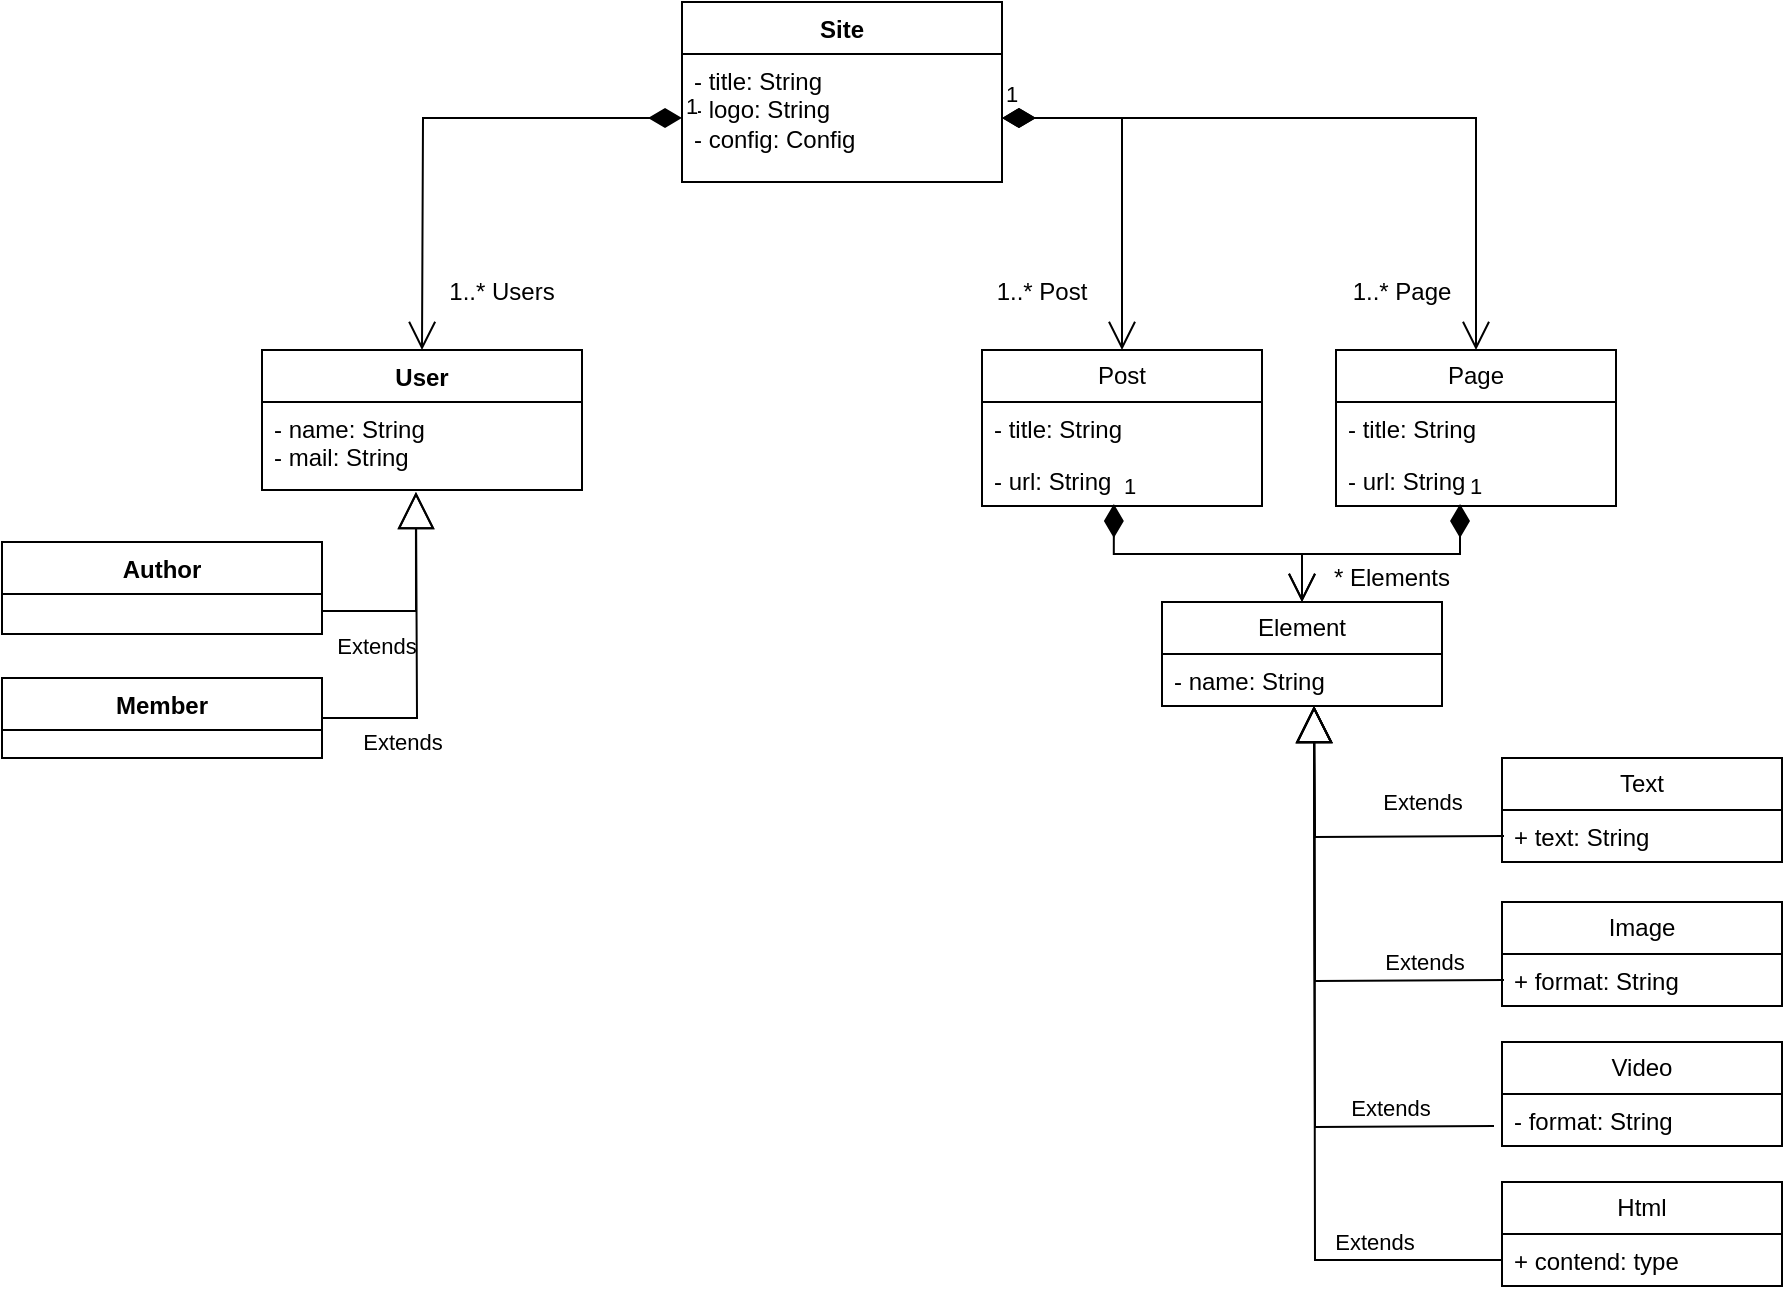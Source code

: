 <mxfile version="24.7.17">
  <diagram name="Página-1" id="rekLF5pdcxeFeIHWeOw1">
    <mxGraphModel dx="880" dy="468" grid="1" gridSize="10" guides="1" tooltips="1" connect="1" arrows="1" fold="1" page="1" pageScale="1" pageWidth="827" pageHeight="1169" math="0" shadow="0">
      <root>
        <mxCell id="0" />
        <mxCell id="1" parent="0" />
        <mxCell id="IjPCQMsyEh58ICkZ4lRm-1" value="User" style="swimlane;fontStyle=1;align=center;verticalAlign=top;childLayout=stackLayout;horizontal=1;startSize=26;horizontalStack=0;resizeParent=1;resizeParentMax=0;resizeLast=0;collapsible=1;marginBottom=0;whiteSpace=wrap;html=1;" vertex="1" parent="1">
          <mxGeometry x="150" y="204" width="160" height="70" as="geometry" />
        </mxCell>
        <mxCell id="IjPCQMsyEh58ICkZ4lRm-2" value="- name: String&lt;div&gt;- mail: String&lt;/div&gt;" style="text;strokeColor=none;fillColor=none;align=left;verticalAlign=top;spacingLeft=4;spacingRight=4;overflow=hidden;rotatable=0;points=[[0,0.5],[1,0.5]];portConstraint=eastwest;whiteSpace=wrap;html=1;" vertex="1" parent="IjPCQMsyEh58ICkZ4lRm-1">
          <mxGeometry y="26" width="160" height="44" as="geometry" />
        </mxCell>
        <mxCell id="IjPCQMsyEh58ICkZ4lRm-5" value="Post" style="swimlane;fontStyle=0;childLayout=stackLayout;horizontal=1;startSize=26;fillColor=none;horizontalStack=0;resizeParent=1;resizeParentMax=0;resizeLast=0;collapsible=1;marginBottom=0;whiteSpace=wrap;html=1;" vertex="1" parent="1">
          <mxGeometry x="510" y="204" width="140" height="78" as="geometry" />
        </mxCell>
        <mxCell id="IjPCQMsyEh58ICkZ4lRm-6" value="- title: String" style="text;strokeColor=none;fillColor=none;align=left;verticalAlign=top;spacingLeft=4;spacingRight=4;overflow=hidden;rotatable=0;points=[[0,0.5],[1,0.5]];portConstraint=eastwest;whiteSpace=wrap;html=1;" vertex="1" parent="IjPCQMsyEh58ICkZ4lRm-5">
          <mxGeometry y="26" width="140" height="26" as="geometry" />
        </mxCell>
        <mxCell id="IjPCQMsyEh58ICkZ4lRm-7" value="- url: String" style="text;strokeColor=none;fillColor=none;align=left;verticalAlign=top;spacingLeft=4;spacingRight=4;overflow=hidden;rotatable=0;points=[[0,0.5],[1,0.5]];portConstraint=eastwest;whiteSpace=wrap;html=1;" vertex="1" parent="IjPCQMsyEh58ICkZ4lRm-5">
          <mxGeometry y="52" width="140" height="26" as="geometry" />
        </mxCell>
        <mxCell id="IjPCQMsyEh58ICkZ4lRm-9" value="Element" style="swimlane;fontStyle=0;childLayout=stackLayout;horizontal=1;startSize=26;fillColor=none;horizontalStack=0;resizeParent=1;resizeParentMax=0;resizeLast=0;collapsible=1;marginBottom=0;whiteSpace=wrap;html=1;" vertex="1" parent="1">
          <mxGeometry x="600" y="330" width="140" height="52" as="geometry" />
        </mxCell>
        <mxCell id="IjPCQMsyEh58ICkZ4lRm-10" value="- name: String" style="text;strokeColor=none;fillColor=none;align=left;verticalAlign=top;spacingLeft=4;spacingRight=4;overflow=hidden;rotatable=0;points=[[0,0.5],[1,0.5]];portConstraint=eastwest;whiteSpace=wrap;html=1;" vertex="1" parent="IjPCQMsyEh58ICkZ4lRm-9">
          <mxGeometry y="26" width="140" height="26" as="geometry" />
        </mxCell>
        <mxCell id="IjPCQMsyEh58ICkZ4lRm-13" value="Video" style="swimlane;fontStyle=0;childLayout=stackLayout;horizontal=1;startSize=26;fillColor=none;horizontalStack=0;resizeParent=1;resizeParentMax=0;resizeLast=0;collapsible=1;marginBottom=0;whiteSpace=wrap;html=1;" vertex="1" parent="1">
          <mxGeometry x="770" y="550" width="140" height="52" as="geometry" />
        </mxCell>
        <mxCell id="IjPCQMsyEh58ICkZ4lRm-16" value="- format: String" style="text;strokeColor=none;fillColor=none;align=left;verticalAlign=top;spacingLeft=4;spacingRight=4;overflow=hidden;rotatable=0;points=[[0,0.5],[1,0.5]];portConstraint=eastwest;whiteSpace=wrap;html=1;" vertex="1" parent="IjPCQMsyEh58ICkZ4lRm-13">
          <mxGeometry y="26" width="140" height="26" as="geometry" />
        </mxCell>
        <mxCell id="IjPCQMsyEh58ICkZ4lRm-17" value="Image" style="swimlane;fontStyle=0;childLayout=stackLayout;horizontal=1;startSize=26;fillColor=none;horizontalStack=0;resizeParent=1;resizeParentMax=0;resizeLast=0;collapsible=1;marginBottom=0;whiteSpace=wrap;html=1;" vertex="1" parent="1">
          <mxGeometry x="770" y="480" width="140" height="52" as="geometry">
            <mxRectangle x="880" y="150" width="70" height="30" as="alternateBounds" />
          </mxGeometry>
        </mxCell>
        <mxCell id="IjPCQMsyEh58ICkZ4lRm-18" value="+ format: String" style="text;strokeColor=none;fillColor=none;align=left;verticalAlign=top;spacingLeft=4;spacingRight=4;overflow=hidden;rotatable=0;points=[[0,0.5],[1,0.5]];portConstraint=eastwest;whiteSpace=wrap;html=1;" vertex="1" parent="IjPCQMsyEh58ICkZ4lRm-17">
          <mxGeometry y="26" width="140" height="26" as="geometry" />
        </mxCell>
        <mxCell id="IjPCQMsyEh58ICkZ4lRm-21" value="Text" style="swimlane;fontStyle=0;childLayout=stackLayout;horizontal=1;startSize=26;fillColor=none;horizontalStack=0;resizeParent=1;resizeParentMax=0;resizeLast=0;collapsible=1;marginBottom=0;whiteSpace=wrap;html=1;" vertex="1" parent="1">
          <mxGeometry x="770" y="408" width="140" height="52" as="geometry" />
        </mxCell>
        <mxCell id="IjPCQMsyEh58ICkZ4lRm-22" value="+ text: String" style="text;strokeColor=none;fillColor=none;align=left;verticalAlign=top;spacingLeft=4;spacingRight=4;overflow=hidden;rotatable=0;points=[[0,0.5],[1,0.5]];portConstraint=eastwest;whiteSpace=wrap;html=1;" vertex="1" parent="IjPCQMsyEh58ICkZ4lRm-21">
          <mxGeometry y="26" width="140" height="26" as="geometry" />
        </mxCell>
        <mxCell id="IjPCQMsyEh58ICkZ4lRm-25" value="Html" style="swimlane;fontStyle=0;childLayout=stackLayout;horizontal=1;startSize=26;fillColor=none;horizontalStack=0;resizeParent=1;resizeParentMax=0;resizeLast=0;collapsible=1;marginBottom=0;whiteSpace=wrap;html=1;" vertex="1" parent="1">
          <mxGeometry x="770" y="620" width="140" height="52" as="geometry" />
        </mxCell>
        <mxCell id="IjPCQMsyEh58ICkZ4lRm-26" value="+ contend: type" style="text;strokeColor=none;fillColor=none;align=left;verticalAlign=top;spacingLeft=4;spacingRight=4;overflow=hidden;rotatable=0;points=[[0,0.5],[1,0.5]];portConstraint=eastwest;whiteSpace=wrap;html=1;" vertex="1" parent="IjPCQMsyEh58ICkZ4lRm-25">
          <mxGeometry y="26" width="140" height="26" as="geometry" />
        </mxCell>
        <mxCell id="IjPCQMsyEh58ICkZ4lRm-29" value="Page" style="swimlane;fontStyle=0;childLayout=stackLayout;horizontal=1;startSize=26;fillColor=none;horizontalStack=0;resizeParent=1;resizeParentMax=0;resizeLast=0;collapsible=1;marginBottom=0;whiteSpace=wrap;html=1;" vertex="1" parent="1">
          <mxGeometry x="687" y="204" width="140" height="78" as="geometry" />
        </mxCell>
        <mxCell id="IjPCQMsyEh58ICkZ4lRm-30" value="- title: String" style="text;strokeColor=none;fillColor=none;align=left;verticalAlign=top;spacingLeft=4;spacingRight=4;overflow=hidden;rotatable=0;points=[[0,0.5],[1,0.5]];portConstraint=eastwest;whiteSpace=wrap;html=1;" vertex="1" parent="IjPCQMsyEh58ICkZ4lRm-29">
          <mxGeometry y="26" width="140" height="26" as="geometry" />
        </mxCell>
        <mxCell id="IjPCQMsyEh58ICkZ4lRm-31" value="- url: String" style="text;strokeColor=none;fillColor=none;align=left;verticalAlign=top;spacingLeft=4;spacingRight=4;overflow=hidden;rotatable=0;points=[[0,0.5],[1,0.5]];portConstraint=eastwest;whiteSpace=wrap;html=1;" vertex="1" parent="IjPCQMsyEh58ICkZ4lRm-29">
          <mxGeometry y="52" width="140" height="26" as="geometry" />
        </mxCell>
        <mxCell id="IjPCQMsyEh58ICkZ4lRm-32" value="Author" style="swimlane;fontStyle=1;align=center;verticalAlign=top;childLayout=stackLayout;horizontal=1;startSize=26;horizontalStack=0;resizeParent=1;resizeParentMax=0;resizeLast=0;collapsible=1;marginBottom=0;whiteSpace=wrap;html=1;" vertex="1" parent="1">
          <mxGeometry x="20" y="300" width="160" height="46" as="geometry" />
        </mxCell>
        <mxCell id="IjPCQMsyEh58ICkZ4lRm-34" value="Member" style="swimlane;fontStyle=1;align=center;verticalAlign=top;childLayout=stackLayout;horizontal=1;startSize=26;horizontalStack=0;resizeParent=1;resizeParentMax=0;resizeLast=0;collapsible=1;marginBottom=0;whiteSpace=wrap;html=1;" vertex="1" parent="1">
          <mxGeometry x="20" y="368" width="160" height="40" as="geometry" />
        </mxCell>
        <mxCell id="IjPCQMsyEh58ICkZ4lRm-36" value="Site" style="swimlane;fontStyle=1;align=center;verticalAlign=top;childLayout=stackLayout;horizontal=1;startSize=26;horizontalStack=0;resizeParent=1;resizeParentMax=0;resizeLast=0;collapsible=1;marginBottom=0;whiteSpace=wrap;html=1;" vertex="1" parent="1">
          <mxGeometry x="360" y="30" width="160" height="90" as="geometry" />
        </mxCell>
        <mxCell id="IjPCQMsyEh58ICkZ4lRm-37" value="- title: String&lt;div&gt;- logo: String&lt;/div&gt;&lt;div&gt;- config: Config&lt;/div&gt;" style="text;strokeColor=none;fillColor=none;align=left;verticalAlign=top;spacingLeft=4;spacingRight=4;overflow=hidden;rotatable=0;points=[[0,0.5],[1,0.5]];portConstraint=eastwest;whiteSpace=wrap;html=1;" vertex="1" parent="IjPCQMsyEh58ICkZ4lRm-36">
          <mxGeometry y="26" width="160" height="64" as="geometry" />
        </mxCell>
        <mxCell id="IjPCQMsyEh58ICkZ4lRm-38" value="1" style="endArrow=open;html=1;endSize=12;startArrow=diamondThin;startSize=14;startFill=1;edgeStyle=orthogonalEdgeStyle;align=left;verticalAlign=bottom;rounded=0;entryX=0.5;entryY=0;entryDx=0;entryDy=0;exitX=1;exitY=0.5;exitDx=0;exitDy=0;" edge="1" parent="1" source="IjPCQMsyEh58ICkZ4lRm-37" target="IjPCQMsyEh58ICkZ4lRm-5">
          <mxGeometry x="-1" y="3" relative="1" as="geometry">
            <mxPoint x="430" y="100" as="sourcePoint" />
            <mxPoint x="600" y="130" as="targetPoint" />
          </mxGeometry>
        </mxCell>
        <mxCell id="IjPCQMsyEh58ICkZ4lRm-39" value="1" style="endArrow=open;html=1;endSize=12;startArrow=diamondThin;startSize=14;startFill=1;edgeStyle=orthogonalEdgeStyle;align=left;verticalAlign=bottom;rounded=0;exitX=1;exitY=0.5;exitDx=0;exitDy=0;entryX=0.5;entryY=0;entryDx=0;entryDy=0;" edge="1" parent="1" source="IjPCQMsyEh58ICkZ4lRm-37" target="IjPCQMsyEh58ICkZ4lRm-29">
          <mxGeometry x="-1" y="3" relative="1" as="geometry">
            <mxPoint x="690" y="140" as="sourcePoint" />
            <mxPoint x="850" y="140" as="targetPoint" />
          </mxGeometry>
        </mxCell>
        <mxCell id="IjPCQMsyEh58ICkZ4lRm-41" value="1" style="endArrow=open;html=1;endSize=12;startArrow=diamondThin;startSize=14;startFill=1;edgeStyle=orthogonalEdgeStyle;align=left;verticalAlign=bottom;rounded=0;exitX=0.471;exitY=0.962;exitDx=0;exitDy=0;exitPerimeter=0;entryX=0.5;entryY=0;entryDx=0;entryDy=0;" edge="1" parent="1" source="IjPCQMsyEh58ICkZ4lRm-7" target="IjPCQMsyEh58ICkZ4lRm-9">
          <mxGeometry x="-1" y="3" relative="1" as="geometry">
            <mxPoint x="690" y="320" as="sourcePoint" />
            <mxPoint x="850" y="320" as="targetPoint" />
          </mxGeometry>
        </mxCell>
        <mxCell id="IjPCQMsyEh58ICkZ4lRm-42" value="1" style="endArrow=open;html=1;endSize=12;startArrow=diamondThin;startSize=14;startFill=1;edgeStyle=orthogonalEdgeStyle;align=left;verticalAlign=bottom;rounded=0;exitX=0.443;exitY=0.962;exitDx=0;exitDy=0;exitPerimeter=0;entryX=0.5;entryY=0;entryDx=0;entryDy=0;" edge="1" parent="1" source="IjPCQMsyEh58ICkZ4lRm-31" target="IjPCQMsyEh58ICkZ4lRm-9">
          <mxGeometry x="-1" y="3" relative="1" as="geometry">
            <mxPoint x="770" y="320" as="sourcePoint" />
            <mxPoint x="930" y="320" as="targetPoint" />
          </mxGeometry>
        </mxCell>
        <mxCell id="IjPCQMsyEh58ICkZ4lRm-43" value="Extends" style="endArrow=block;endSize=16;endFill=0;html=1;rounded=0;entryX=0.536;entryY=1;entryDx=0;entryDy=0;entryPerimeter=0;exitX=0;exitY=0.5;exitDx=0;exitDy=0;edgeStyle=orthogonalEdgeStyle;" edge="1" parent="1">
          <mxGeometry x="-0.489" y="-17" width="160" relative="1" as="geometry">
            <mxPoint x="771" y="447" as="sourcePoint" />
            <mxPoint x="676.04" y="382" as="targetPoint" />
            <mxPoint as="offset" />
          </mxGeometry>
        </mxCell>
        <mxCell id="IjPCQMsyEh58ICkZ4lRm-44" value="Extends" style="endArrow=block;endSize=16;endFill=0;html=1;rounded=0;exitX=0;exitY=0.5;exitDx=0;exitDy=0;edgeStyle=orthogonalEdgeStyle;entryX=0.536;entryY=1;entryDx=0;entryDy=0;entryPerimeter=0;" edge="1" parent="1">
          <mxGeometry x="-0.655" y="-9" width="160" relative="1" as="geometry">
            <mxPoint x="771" y="519" as="sourcePoint" />
            <mxPoint x="676.04" y="382" as="targetPoint" />
            <mxPoint as="offset" />
          </mxGeometry>
        </mxCell>
        <mxCell id="IjPCQMsyEh58ICkZ4lRm-45" value="Extends" style="endArrow=block;endSize=16;endFill=0;html=1;rounded=0;edgeStyle=orthogonalEdgeStyle;" edge="1" parent="1">
          <mxGeometry x="-0.655" y="-9" width="160" relative="1" as="geometry">
            <mxPoint x="766" y="592" as="sourcePoint" />
            <mxPoint x="676" y="382" as="targetPoint" />
            <mxPoint as="offset" />
          </mxGeometry>
        </mxCell>
        <mxCell id="IjPCQMsyEh58ICkZ4lRm-46" value="Extends" style="endArrow=block;endSize=16;endFill=0;html=1;rounded=0;edgeStyle=orthogonalEdgeStyle;exitX=0;exitY=0.5;exitDx=0;exitDy=0;" edge="1" parent="1" source="IjPCQMsyEh58ICkZ4lRm-26">
          <mxGeometry x="-0.655" y="-9" width="160" relative="1" as="geometry">
            <mxPoint x="766" y="592" as="sourcePoint" />
            <mxPoint x="676" y="382" as="targetPoint" />
            <mxPoint as="offset" />
          </mxGeometry>
        </mxCell>
        <mxCell id="IjPCQMsyEh58ICkZ4lRm-47" value="Extends" style="endArrow=block;endSize=16;endFill=0;html=1;rounded=0;entryX=0.481;entryY=1.023;entryDx=0;entryDy=0;entryPerimeter=0;exitX=1;exitY=0.75;exitDx=0;exitDy=0;edgeStyle=orthogonalEdgeStyle;" edge="1" parent="1" source="IjPCQMsyEh58ICkZ4lRm-32" target="IjPCQMsyEh58ICkZ4lRm-2">
          <mxGeometry x="-0.489" y="-17" width="160" relative="1" as="geometry">
            <mxPoint x="304.96" y="365" as="sourcePoint" />
            <mxPoint x="210.0" y="300" as="targetPoint" />
            <mxPoint as="offset" />
          </mxGeometry>
        </mxCell>
        <mxCell id="IjPCQMsyEh58ICkZ4lRm-48" value="Extends" style="endArrow=block;endSize=16;endFill=0;html=1;rounded=0;exitX=1;exitY=0.5;exitDx=0;exitDy=0;edgeStyle=orthogonalEdgeStyle;" edge="1" parent="1" source="IjPCQMsyEh58ICkZ4lRm-34">
          <mxGeometry x="-0.504" y="-12" width="160" relative="1" as="geometry">
            <mxPoint x="177" y="393" as="sourcePoint" />
            <mxPoint x="227" y="275" as="targetPoint" />
            <mxPoint as="offset" />
          </mxGeometry>
        </mxCell>
        <mxCell id="IjPCQMsyEh58ICkZ4lRm-49" value="1" style="endArrow=open;html=1;endSize=12;startArrow=diamondThin;startSize=14;startFill=1;edgeStyle=orthogonalEdgeStyle;align=left;verticalAlign=bottom;rounded=0;entryX=0.5;entryY=0;entryDx=0;entryDy=0;exitX=0;exitY=0.5;exitDx=0;exitDy=0;" edge="1" parent="1" source="IjPCQMsyEh58ICkZ4lRm-37">
          <mxGeometry x="-1" y="3" relative="1" as="geometry">
            <mxPoint x="438.08" y="98.988" as="sourcePoint" />
            <mxPoint x="230" y="204" as="targetPoint" />
          </mxGeometry>
        </mxCell>
        <mxCell id="IjPCQMsyEh58ICkZ4lRm-50" value="1..* Users" style="text;html=1;align=center;verticalAlign=middle;whiteSpace=wrap;rounded=0;" vertex="1" parent="1">
          <mxGeometry x="240" y="160" width="60" height="30" as="geometry" />
        </mxCell>
        <mxCell id="IjPCQMsyEh58ICkZ4lRm-51" value="1..* Post" style="text;html=1;align=center;verticalAlign=middle;whiteSpace=wrap;rounded=0;" vertex="1" parent="1">
          <mxGeometry x="510" y="160" width="60" height="30" as="geometry" />
        </mxCell>
        <mxCell id="IjPCQMsyEh58ICkZ4lRm-52" value="1..* Page" style="text;html=1;align=center;verticalAlign=middle;whiteSpace=wrap;rounded=0;" vertex="1" parent="1">
          <mxGeometry x="690" y="160" width="60" height="30" as="geometry" />
        </mxCell>
        <mxCell id="IjPCQMsyEh58ICkZ4lRm-53" value="* Elements" style="text;html=1;align=center;verticalAlign=middle;whiteSpace=wrap;rounded=0;" vertex="1" parent="1">
          <mxGeometry x="680" y="303" width="70" height="30" as="geometry" />
        </mxCell>
      </root>
    </mxGraphModel>
  </diagram>
</mxfile>
